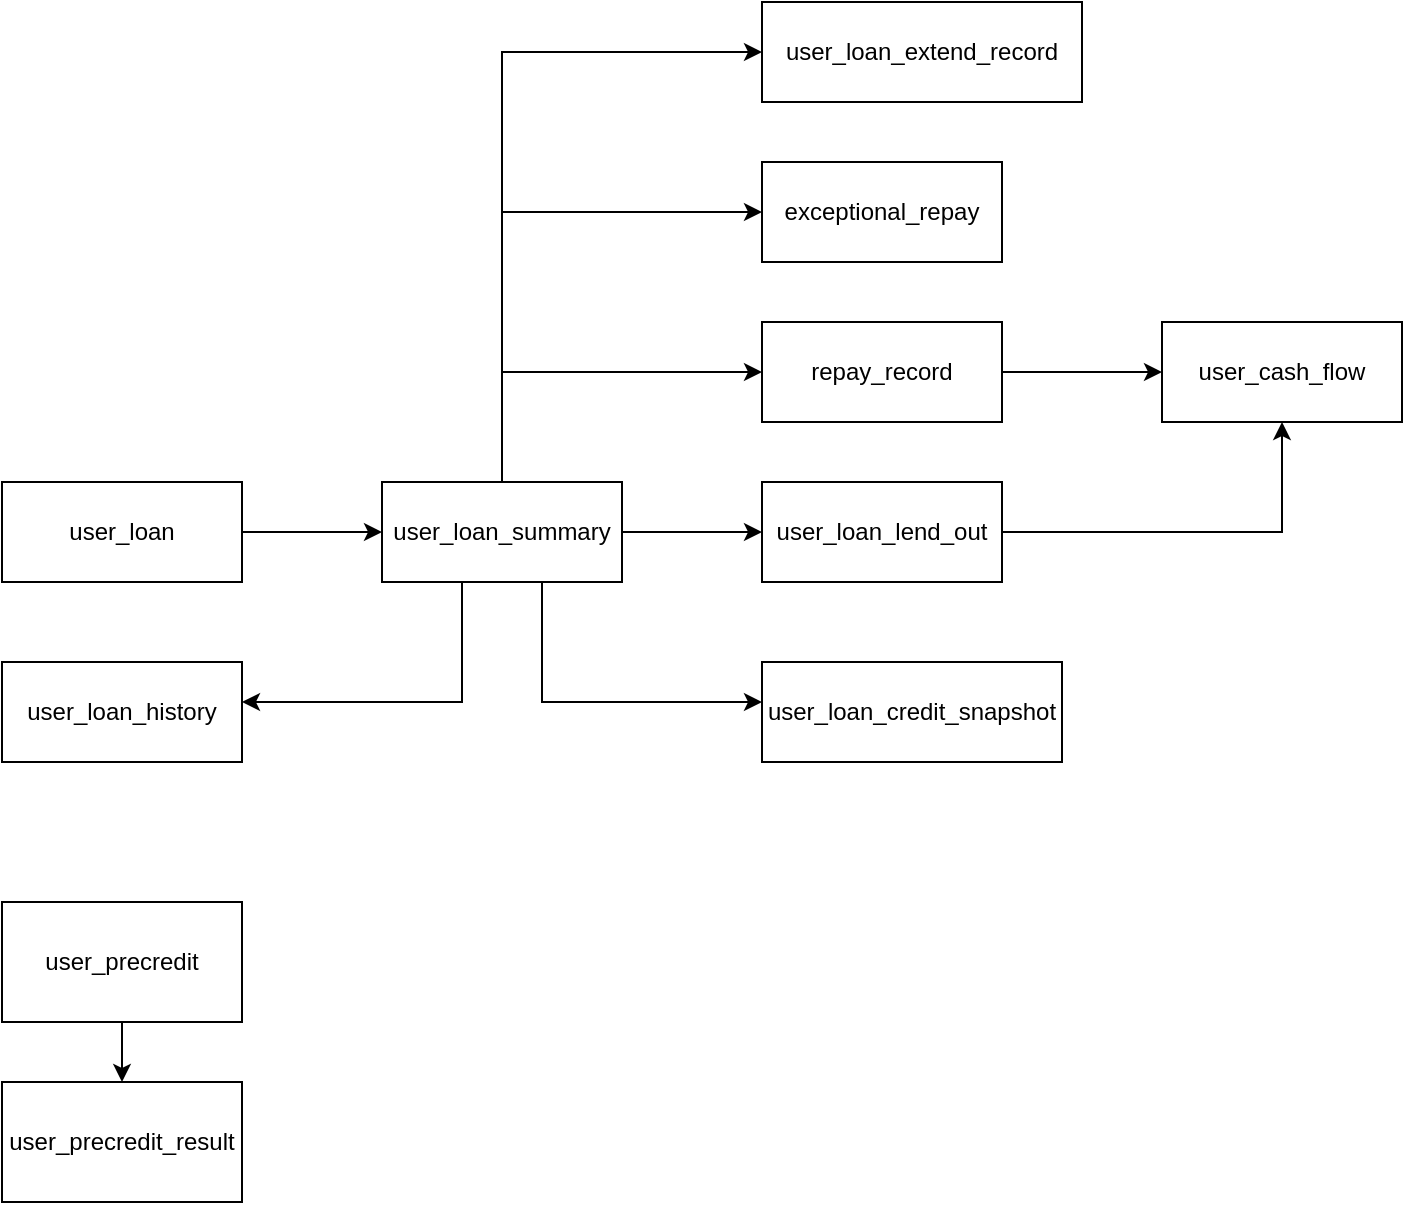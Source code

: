 <mxfile version="26.1.1">
  <diagram name="第 1 页" id="nr7erEZJrMZNI2OJ4OQ-">
    <mxGraphModel dx="1430" dy="786" grid="1" gridSize="10" guides="1" tooltips="1" connect="1" arrows="1" fold="1" page="1" pageScale="1" pageWidth="827" pageHeight="1169" math="0" shadow="0">
      <root>
        <mxCell id="0" />
        <mxCell id="1" parent="0" />
        <mxCell id="mj5V2CJ_K-s1p420wyzg-3" value="" style="edgeStyle=orthogonalEdgeStyle;rounded=0;orthogonalLoop=1;jettySize=auto;html=1;" parent="1" source="mj5V2CJ_K-s1p420wyzg-1" target="mj5V2CJ_K-s1p420wyzg-2" edge="1">
          <mxGeometry relative="1" as="geometry" />
        </mxCell>
        <mxCell id="mj5V2CJ_K-s1p420wyzg-1" value="user_loan" style="rounded=0;whiteSpace=wrap;html=1;" parent="1" vertex="1">
          <mxGeometry x="90" y="460" width="120" height="50" as="geometry" />
        </mxCell>
        <mxCell id="mj5V2CJ_K-s1p420wyzg-5" value="" style="edgeStyle=orthogonalEdgeStyle;rounded=0;orthogonalLoop=1;jettySize=auto;html=1;" parent="1" source="mj5V2CJ_K-s1p420wyzg-2" target="mj5V2CJ_K-s1p420wyzg-4" edge="1">
          <mxGeometry relative="1" as="geometry">
            <Array as="points">
              <mxPoint x="320" y="570" />
            </Array>
          </mxGeometry>
        </mxCell>
        <mxCell id="mj5V2CJ_K-s1p420wyzg-7" value="" style="edgeStyle=orthogonalEdgeStyle;rounded=0;orthogonalLoop=1;jettySize=auto;html=1;" parent="1" source="mj5V2CJ_K-s1p420wyzg-2" target="mj5V2CJ_K-s1p420wyzg-6" edge="1">
          <mxGeometry relative="1" as="geometry">
            <Array as="points">
              <mxPoint x="360" y="570" />
            </Array>
          </mxGeometry>
        </mxCell>
        <mxCell id="mj5V2CJ_K-s1p420wyzg-9" value="" style="edgeStyle=orthogonalEdgeStyle;rounded=0;orthogonalLoop=1;jettySize=auto;html=1;" parent="1" source="mj5V2CJ_K-s1p420wyzg-2" target="mj5V2CJ_K-s1p420wyzg-8" edge="1">
          <mxGeometry relative="1" as="geometry">
            <Array as="points">
              <mxPoint x="440" y="485" />
              <mxPoint x="440" y="485" />
            </Array>
          </mxGeometry>
        </mxCell>
        <mxCell id="mj5V2CJ_K-s1p420wyzg-11" value="" style="edgeStyle=orthogonalEdgeStyle;rounded=0;orthogonalLoop=1;jettySize=auto;html=1;" parent="1" source="mj5V2CJ_K-s1p420wyzg-2" target="mj5V2CJ_K-s1p420wyzg-10" edge="1">
          <mxGeometry relative="1" as="geometry">
            <Array as="points">
              <mxPoint x="340" y="405" />
            </Array>
          </mxGeometry>
        </mxCell>
        <mxCell id="mj5V2CJ_K-s1p420wyzg-20" value="" style="edgeStyle=orthogonalEdgeStyle;rounded=0;orthogonalLoop=1;jettySize=auto;html=1;" parent="1" source="mj5V2CJ_K-s1p420wyzg-2" target="mj5V2CJ_K-s1p420wyzg-19" edge="1">
          <mxGeometry relative="1" as="geometry">
            <Array as="points">
              <mxPoint x="340" y="325" />
            </Array>
          </mxGeometry>
        </mxCell>
        <mxCell id="9z45Lxlu4ni9W3NQInUv-2" value="" style="edgeStyle=orthogonalEdgeStyle;rounded=0;orthogonalLoop=1;jettySize=auto;html=1;entryX=0;entryY=0.5;entryDx=0;entryDy=0;" edge="1" parent="1" target="9z45Lxlu4ni9W3NQInUv-1">
          <mxGeometry relative="1" as="geometry">
            <mxPoint x="300" y="460" as="sourcePoint" />
            <mxPoint x="460" y="235.034" as="targetPoint" />
            <Array as="points">
              <mxPoint x="340" y="460" />
              <mxPoint x="340" y="245" />
            </Array>
          </mxGeometry>
        </mxCell>
        <mxCell id="mj5V2CJ_K-s1p420wyzg-2" value="user_loan_summary" style="rounded=0;whiteSpace=wrap;html=1;" parent="1" vertex="1">
          <mxGeometry x="280" y="460" width="120" height="50" as="geometry" />
        </mxCell>
        <mxCell id="mj5V2CJ_K-s1p420wyzg-4" value="user_loan_history" style="rounded=0;whiteSpace=wrap;html=1;" parent="1" vertex="1">
          <mxGeometry x="90" y="550" width="120" height="50" as="geometry" />
        </mxCell>
        <mxCell id="mj5V2CJ_K-s1p420wyzg-6" value="user_loan_credit_snapshot" style="rounded=0;whiteSpace=wrap;html=1;" parent="1" vertex="1">
          <mxGeometry x="470" y="550" width="150" height="50" as="geometry" />
        </mxCell>
        <mxCell id="mj5V2CJ_K-s1p420wyzg-14" style="edgeStyle=orthogonalEdgeStyle;rounded=0;orthogonalLoop=1;jettySize=auto;html=1;exitX=1;exitY=0.5;exitDx=0;exitDy=0;entryX=0.5;entryY=1;entryDx=0;entryDy=0;" parent="1" source="mj5V2CJ_K-s1p420wyzg-8" target="mj5V2CJ_K-s1p420wyzg-12" edge="1">
          <mxGeometry relative="1" as="geometry" />
        </mxCell>
        <mxCell id="mj5V2CJ_K-s1p420wyzg-8" value="user_loan_lend_out" style="rounded=0;whiteSpace=wrap;html=1;" parent="1" vertex="1">
          <mxGeometry x="470" y="460" width="120" height="50" as="geometry" />
        </mxCell>
        <mxCell id="mj5V2CJ_K-s1p420wyzg-13" value="" style="edgeStyle=orthogonalEdgeStyle;rounded=0;orthogonalLoop=1;jettySize=auto;html=1;" parent="1" source="mj5V2CJ_K-s1p420wyzg-10" target="mj5V2CJ_K-s1p420wyzg-12" edge="1">
          <mxGeometry relative="1" as="geometry" />
        </mxCell>
        <mxCell id="mj5V2CJ_K-s1p420wyzg-10" value="repay_record" style="rounded=0;whiteSpace=wrap;html=1;" parent="1" vertex="1">
          <mxGeometry x="470" y="380" width="120" height="50" as="geometry" />
        </mxCell>
        <mxCell id="mj5V2CJ_K-s1p420wyzg-12" value="user_cash_flow" style="rounded=0;whiteSpace=wrap;html=1;" parent="1" vertex="1">
          <mxGeometry x="670" y="380" width="120" height="50" as="geometry" />
        </mxCell>
        <mxCell id="mj5V2CJ_K-s1p420wyzg-19" value="exceptional_repay" style="rounded=0;whiteSpace=wrap;html=1;" parent="1" vertex="1">
          <mxGeometry x="470" y="300" width="120" height="50" as="geometry" />
        </mxCell>
        <mxCell id="9z45Lxlu4ni9W3NQInUv-1" value="user_loan_extend_record" style="rounded=0;whiteSpace=wrap;html=1;" vertex="1" parent="1">
          <mxGeometry x="470" y="220" width="160" height="50" as="geometry" />
        </mxCell>
        <mxCell id="9z45Lxlu4ni9W3NQInUv-7" value="" style="edgeStyle=orthogonalEdgeStyle;rounded=0;orthogonalLoop=1;jettySize=auto;html=1;" edge="1" parent="1" source="9z45Lxlu4ni9W3NQInUv-3" target="9z45Lxlu4ni9W3NQInUv-4">
          <mxGeometry relative="1" as="geometry" />
        </mxCell>
        <mxCell id="9z45Lxlu4ni9W3NQInUv-3" value="user_precredit" style="rounded=0;whiteSpace=wrap;html=1;" vertex="1" parent="1">
          <mxGeometry x="90" y="670" width="120" height="60" as="geometry" />
        </mxCell>
        <mxCell id="9z45Lxlu4ni9W3NQInUv-4" value="user_precredit_result" style="rounded=0;whiteSpace=wrap;html=1;" vertex="1" parent="1">
          <mxGeometry x="90" y="760" width="120" height="60" as="geometry" />
        </mxCell>
      </root>
    </mxGraphModel>
  </diagram>
</mxfile>
